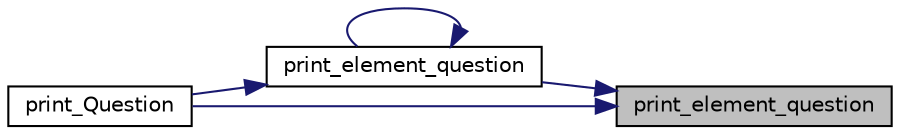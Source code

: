 digraph "print_element_question"
{
 // LATEX_PDF_SIZE
  edge [fontname="Helvetica",fontsize="10",labelfontname="Helvetica",labelfontsize="10"];
  node [fontname="Helvetica",fontsize="10",shape=record];
  rankdir="RL";
  Node1 [label="print_element_question",height=0.2,width=0.4,color="black", fillcolor="grey75", style="filled", fontcolor="black",tooltip=" "];
  Node1 -> Node2 [dir="back",color="midnightblue",fontsize="10",style="solid",fontname="Helvetica"];
  Node2 [label="print_element_question",height=0.2,width=0.4,color="black", fillcolor="white", style="filled",URL="$question__functions_8h.html#abf8f09ed94dba5cb54c19568891eb1af",tooltip=" "];
  Node2 -> Node2 [dir="back",color="midnightblue",fontsize="10",style="solid",fontname="Helvetica"];
  Node2 -> Node3 [dir="back",color="midnightblue",fontsize="10",style="solid",fontname="Helvetica"];
  Node3 [label="print_Question",height=0.2,width=0.4,color="black", fillcolor="white", style="filled",URL="$question__functions_8h.html#af461f8c4dd09275ebc1b9f485db52eca",tooltip=" "];
  Node1 -> Node3 [dir="back",color="midnightblue",fontsize="10",style="solid",fontname="Helvetica"];
}
